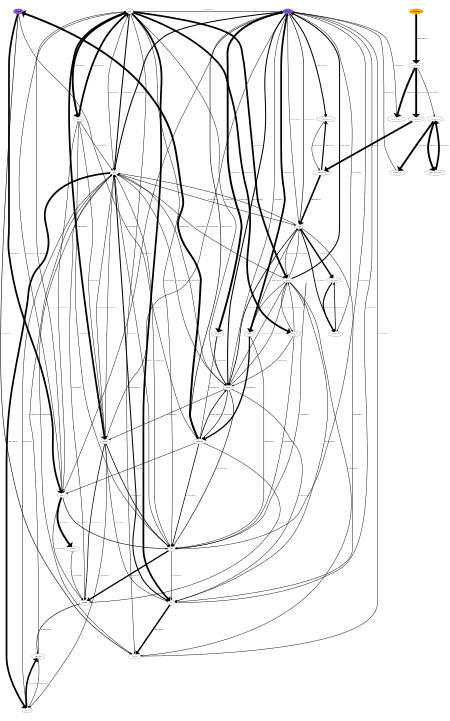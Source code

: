 digraph {
    graph [b="0,0,1558,558", rankdir=TB, center=true, splines=True, size="3,5!", dpi=400, ratio="fill"];
	NO -> N2 [label="1.1E-01%" fontcolor=black fontname=serif fontsize=16 penwidth=3]
	NO -> NH [label="2.4E-02%" fontcolor=black fontname=serif fontsize=16 penwidth=3]
	NO -> N2O [label="2.5E-02%" fontcolor=black fontname=serif fontsize=16 penwidth=3]
	NO -> NO2 [label="9.9E+01%" fontcolor=black fontname=serif fontsize=16 penwidth=12]
	NO -> HCN [label="4.8E+01%" fontcolor=black fontname=serif fontsize=16 penwidth=7]
	NO -> CN [label="1.7E-02%" fontcolor=black fontname=serif fontsize=16 penwidth=3]
	NO -> NCO [label="3.2E-01%" fontcolor=black fontname=serif fontsize=16 penwidth=3]
	NO -> H2CN [label="7.6E+00%" fontcolor=black fontname=serif fontsize=16 penwidth=3]
	C5H5N -> C5H4N [label="1.0E+02%" fontcolor=black fontname=serif fontsize=16 penwidth=13]
	NH3 -> NH2 [label="9.9E+01%" fontcolor=black fontname=serif fontsize=16 penwidth=12]
	NH3 -> HNCO [label="9.8E-02%" fontcolor=black fontname=serif fontsize=16 penwidth=3]
	NH3 -> H2CN [label="1.4E+01%" fontcolor=black fontname=serif fontsize=16 penwidth=4]
	HCN -> NH2 [label="2.4E-02%" fontcolor=black fontname=serif fontsize=16 penwidth=3]
	HCN -> NH [label="5.7E+00%" fontcolor=black fontname=serif fontsize=16 penwidth=3]
	HCN -> HNC [label="1.0E+02%" fontcolor=black fontname=serif fontsize=16 penwidth=12]
	HCN -> CN [label="1.7E+01%" fontcolor=black fontname=serif fontsize=16 penwidth=4]
	HCN -> HNCO [label="1.5E+01%" fontcolor=black fontname=serif fontsize=16 penwidth=4]
	HCN -> NCO [label="4.2E+01%" fontcolor=black fontname=serif fontsize=16 penwidth=7]
	HCN -> CH2CHCN [label="4.6E+01%" fontcolor=black fontname=serif fontsize=16 penwidth=7]
	HCN -> HOCN [label="1.0E+02%" fontcolor=black fontname=serif fontsize=16 penwidth=13]
	HCN -> CH3CN [label="4.2E+00%" fontcolor=black fontname=serif fontsize=16 penwidth=3]
	NH -> HNO [label="6.8E+01%" fontcolor=black fontname=serif fontsize=16 penwidth=9]
	NH -> N [label="5.2E-01%" fontcolor=black fontname=serif fontsize=16 penwidth=3]
	NH -> NO [label="5.7E-01%" fontcolor=black fontname=serif fontsize=16 penwidth=3]
	NCO -> N2 [label="3.3E-02%" fontcolor=black fontname=serif fontsize=16 penwidth=3]
	NCO -> NH [label="1.9E+01%" fontcolor=black fontname=serif fontsize=16 penwidth=4]
	NCO -> N [label="1.5E-01%" fontcolor=black fontname=serif fontsize=16 penwidth=3]
	NCO -> N2O [label="2.5E-02%" fontcolor=black fontname=serif fontsize=16 penwidth=3]
	NCO -> NO [label="1.1E+00%" fontcolor=black fontname=serif fontsize=16 penwidth=3]
	NCO -> HCN [label="1.7E-01%" fontcolor=black fontname=serif fontsize=16 penwidth=3]
	NCO -> HNCO [label="1.8E+01%" fontcolor=black fontname=serif fontsize=16 penwidth=4]
	NCO -> NCN [label="2.2E-02%" fontcolor=black fontname=serif fontsize=16 penwidth=3]
	N2 -> NNH [label="1.0E+02%" fontcolor=black fontname=serif fontsize=16 penwidth=13]
	N2 -> NH2 [label="8.9E-02%" fontcolor=black fontname=serif fontsize=16 penwidth=3]
	N2 -> NH [label="6.9E+00%" fontcolor=black fontname=serif fontsize=16 penwidth=3]
	N2 -> N [label="9.9E+01%" fontcolor=black fontname=serif fontsize=16 penwidth=12]
	N2 -> N2O [label="1.0E+02%" fontcolor=black fontname=serif fontsize=16 penwidth=12]
	N2 -> NO [label="4.3E+01%" fontcolor=black fontname=serif fontsize=16 penwidth=7]
	N2 -> HCN [label="1.7E-01%" fontcolor=black fontname=serif fontsize=16 penwidth=3]
	N2 -> NCN [label="9.8E+01%" fontcolor=black fontname=serif fontsize=16 penwidth=12]
	N2 -> H2CN [label="4.3E-02%" fontcolor=black fontname=serif fontsize=16 penwidth=3]
	N2 -> HNCN [label="9.7E+01%" fontcolor=black fontname=serif fontsize=16 penwidth=12]
	N2O -> NH [label="2.6E+01%" fontcolor=black fontname=serif fontsize=16 penwidth=5]
	N2O -> HNO [label="2.4E+01%" fontcolor=black fontname=serif fontsize=16 penwidth=5]
	N2O -> N [label="1.1E-02%" fontcolor=black fontname=serif fontsize=16 penwidth=3]
	N2O -> NO [label="8.7E+00%" fontcolor=black fontname=serif fontsize=16 penwidth=3]
	N2O -> NO2 [label="8.8E-01%" fontcolor=black fontname=serif fontsize=16 penwidth=3]
	N2O -> HCN [label="7.0E-02%" fontcolor=black fontname=serif fontsize=16 penwidth=3]
	H2CN -> HCN [label="1.0E+00%" fontcolor=black fontname=serif fontsize=16 penwidth=3]
	CN -> N [label="5.9E-02%" fontcolor=black fontname=serif fontsize=16 penwidth=3]
	CN -> NO [label="5.9E-02%" fontcolor=black fontname=serif fontsize=16 penwidth=3]
	CN -> HCN [label="5.8E+00%" fontcolor=black fontname=serif fontsize=16 penwidth=3]
	CN -> NCO [label="2.4E+01%" fontcolor=black fontname=serif fontsize=16 penwidth=5]
	CN -> NCN [label="2.2E-02%" fontcolor=black fontname=serif fontsize=16 penwidth=3]
	CN -> CH3CN [label="3.7E+01%" fontcolor=black fontname=serif fontsize=16 penwidth=6]
	CN -> CH2CN [label="7.7E+01%" fontcolor=black fontname=serif fontsize=16 penwidth=10]
	NO2 -> HONO [label="8.1E+01%" fontcolor=black fontname=serif fontsize=16 penwidth=11]
	NO2 -> NO [label="3.7E-01%" fontcolor=black fontname=serif fontsize=16 penwidth=3]
	C5H4N -> C5H4NO [label="1.4E+00%" fontcolor=black fontname=serif fontsize=16 penwidth=3]
	C5H4N -> C5H4NO2 [label="1.0E+02%" fontcolor=black fontname=serif fontsize=16 penwidth=13]
	C5H4N -> C4H4CN [label="1.0E+02%" fontcolor=black fontname=serif fontsize=16 penwidth=13]
	NH2 -> N2 [label="8.1E-02%" fontcolor=black fontname=serif fontsize=16 penwidth=3]
	NH2 -> NH [label="2.0E+01%" fontcolor=black fontname=serif fontsize=16 penwidth=4]
	NH2 -> HNO [label="7.2E+00%" fontcolor=black fontname=serif fontsize=16 penwidth=3]
	NH2 -> H2NO [label="1.0E+02%" fontcolor=black fontname=serif fontsize=16 penwidth=13]
	HNCO -> NH2 [label="5.6E-01%" fontcolor=black fontname=serif fontsize=16 penwidth=3]
	HNCO -> NH [label="2.1E+01%" fontcolor=black fontname=serif fontsize=16 penwidth=5]
	HNCO -> HNO [label="2.2E-01%" fontcolor=black fontname=serif fontsize=16 penwidth=3]
	HNCO -> NH3 [label="1.0E+02%" fontcolor=black fontname=serif fontsize=16 penwidth=13]
	HNCO -> NCO [label="2.2E+01%" fontcolor=black fontname=serif fontsize=16 penwidth=5]
	HNC -> NH [label="7.6E-01%" fontcolor=black fontname=serif fontsize=16 penwidth=3]
	HNC -> CN [label="4.8E-01%" fontcolor=black fontname=serif fontsize=16 penwidth=3]
	HNC -> HNCO [label="6.7E+01%" fontcolor=black fontname=serif fontsize=16 penwidth=9]
	CH2CHCN -> CHCHCN [label="4.4E-02%" fontcolor=black fontname=serif fontsize=16 penwidth=3]
	HOCN -> HNCO [label="2.5E-02%" fontcolor=black fontname=serif fontsize=16 penwidth=3]
	HOCN -> NCO [label="1.1E+01%" fontcolor=black fontname=serif fontsize=16 penwidth=4]
	CH3CN -> CH2CN [label="2.3E+01%" fontcolor=black fontname=serif fontsize=16 penwidth=5]
	HNO -> HONO [label="1.9E+01%" fontcolor=black fontname=serif fontsize=16 penwidth=4]
	HNO -> NO [label="2.1E+00%" fontcolor=black fontname=serif fontsize=16 penwidth=3]
	N -> NO [label="4.4E+01%" fontcolor=black fontname=serif fontsize=16 penwidth=7]
	N -> HCN [label="6.3E-01%" fontcolor=black fontname=serif fontsize=16 penwidth=3]
	N -> H2CN [label="7.6E+01%" fontcolor=black fontname=serif fontsize=16 penwidth=10]
	NCN -> NH [label="1.8E-02%" fontcolor=black fontname=serif fontsize=16 penwidth=3]
	NCN -> N [label="4.0E-02%" fontcolor=black fontname=serif fontsize=16 penwidth=3]
	NCN -> NO [label="5.1E-02%" fontcolor=black fontname=serif fontsize=16 penwidth=3]
	NCN -> HCN [label="4.4E+01%" fontcolor=black fontname=serif fontsize=16 penwidth=7]
	NCN -> HNC [label="1.8E-02%" fontcolor=black fontname=serif fontsize=16 penwidth=3]
	NCN -> CN [label="2.1E+00%" fontcolor=black fontname=serif fontsize=16 penwidth=3]
	NCN -> NCO [label="3.8E-02%" fontcolor=black fontname=serif fontsize=16 penwidth=3]
	NCN -> H2CN [label="1.8E+00%" fontcolor=black fontname=serif fontsize=16 penwidth=3]
	NCN -> HNCN [label="2.6E+00%" fontcolor=black fontname=serif fontsize=16 penwidth=3]
	NNH -> N2 [label="1.0E+02%" fontcolor=black fontname=serif fontsize=16 penwidth=12]
	NNH -> NH2 [label="5.1E-02%" fontcolor=black fontname=serif fontsize=16 penwidth=3]
	NNH -> NH [label="9.0E-01%" fontcolor=black fontname=serif fontsize=16 penwidth=3]
	NNH -> N2O [label="2.0E-01%" fontcolor=black fontname=serif fontsize=16 penwidth=3]
	NNH -> NO [label="3.2E-02%" fontcolor=black fontname=serif fontsize=16 penwidth=3]
	HNCN -> NH [label="5.4E-02%" fontcolor=black fontname=serif fontsize=16 penwidth=3]
	HNCN -> NCO [label="1.0E-01%" fontcolor=black fontname=serif fontsize=16 penwidth=3]
	HNCN -> NCN [label="2.2E+00%" fontcolor=black fontname=serif fontsize=16 penwidth=3]
	CH2CN -> CH3CN [label="5.9E+01%" fontcolor=black fontname=serif fontsize=16 penwidth=8]
	HONO -> NO [label="1.0E-01%" fontcolor=black fontname=serif fontsize=16 penwidth=3]
	HONO -> NO2 [label="4.8E-01%" fontcolor=black fontname=serif fontsize=16 penwidth=3]
	C5H4NO -> PYRLYL [label="1.0E+02%" fontcolor=black fontname=serif fontsize=16 penwidth=13]
	C5H4NO -> BNC4H4CO [label="1.0E+02%" fontcolor=black fontname=serif fontsize=16 penwidth=13]
	C5H4NO2 -> HCN [label="2.2E-02%" fontcolor=black fontname=serif fontsize=16 penwidth=3]
	C4H4CN -> CHCHCN [label="1.0E+02%" fontcolor=black fontname=serif fontsize=16 penwidth=12]
	H2NO -> HNO [label="1.3E+00%" fontcolor=black fontname=serif fontsize=16 penwidth=3]
	CHCHCN -> CN [label="8.0E+01%" fontcolor=black fontname=serif fontsize=16 penwidth=11]
	CHCHCN -> CH2CHCN [label="5.4E+01%" fontcolor=black fontname=serif fontsize=16 penwidth=8]
	PYRLYL -> HCN [label="1.4E-02%" fontcolor=black fontname=serif fontsize=16 penwidth=3]
	BNC4H4CO -> C5H4NO [label="9.9E+01%" fontcolor=black fontname=serif fontsize=16 penwidth=12]
	NO [fontname=serif fontsize=16]
	C5H5N [fontname=serif fontsize=16]
	NH3 [fontname=serif fontsize=16]
	HCN [fontname=serif fontsize=16]
	NH [fontname=serif fontsize=16]
	NCO [fontname=serif fontsize=16]
	N2 [fontname=serif fontsize=16]
	N2O [fontname=serif fontsize=16]
	H2CN [fontname=serif fontsize=16]
	CN [fontname=serif fontsize=16]
	NO2 [fontname=serif fontsize=16]
	C5H4N [fontname=serif fontsize=16]
	NH2 [fontname=serif fontsize=16]
	HNCO [fontname=serif fontsize=16]
	HNC [fontname=serif fontsize=16]
	CH2CHCN [fontname=serif fontsize=16]
	HOCN [fontname=serif fontsize=16]
	CH3CN [fontname=serif fontsize=16]
	HNO [fontname=serif fontsize=16]
	N [fontname=serif fontsize=16]
	NCN [fontname=serif fontsize=16]
	NNH [fontname=serif fontsize=16]
	HNCN [fontname=serif fontsize=16]
	CH2CN [fontname=serif fontsize=16]
	HONO [fontname=serif fontsize=16]
	C5H4NO [fontname=serif fontsize=16]
	C5H4NO2 [fontname=serif fontsize=16]
	C4H4CN [fontname=serif fontsize=16]
	H2NO [fontname=serif fontsize=16]
	CHCHCN [fontname=serif fontsize=16]
	PYRLYL [fontname=serif fontsize=16]
	BNC4H4CO [fontname=serif fontsize=16]
	HCN [color="#500dbab1" fillcolor="#500dbab1" style=filled]
	NH3 [color="#500dbab1" fillcolor="#500dbab1" style=filled]
	C5H5N [color=orange fillcolor=orange style=filled]

    {rank="source"; C5H5N,NH3,HCN,N2}
}